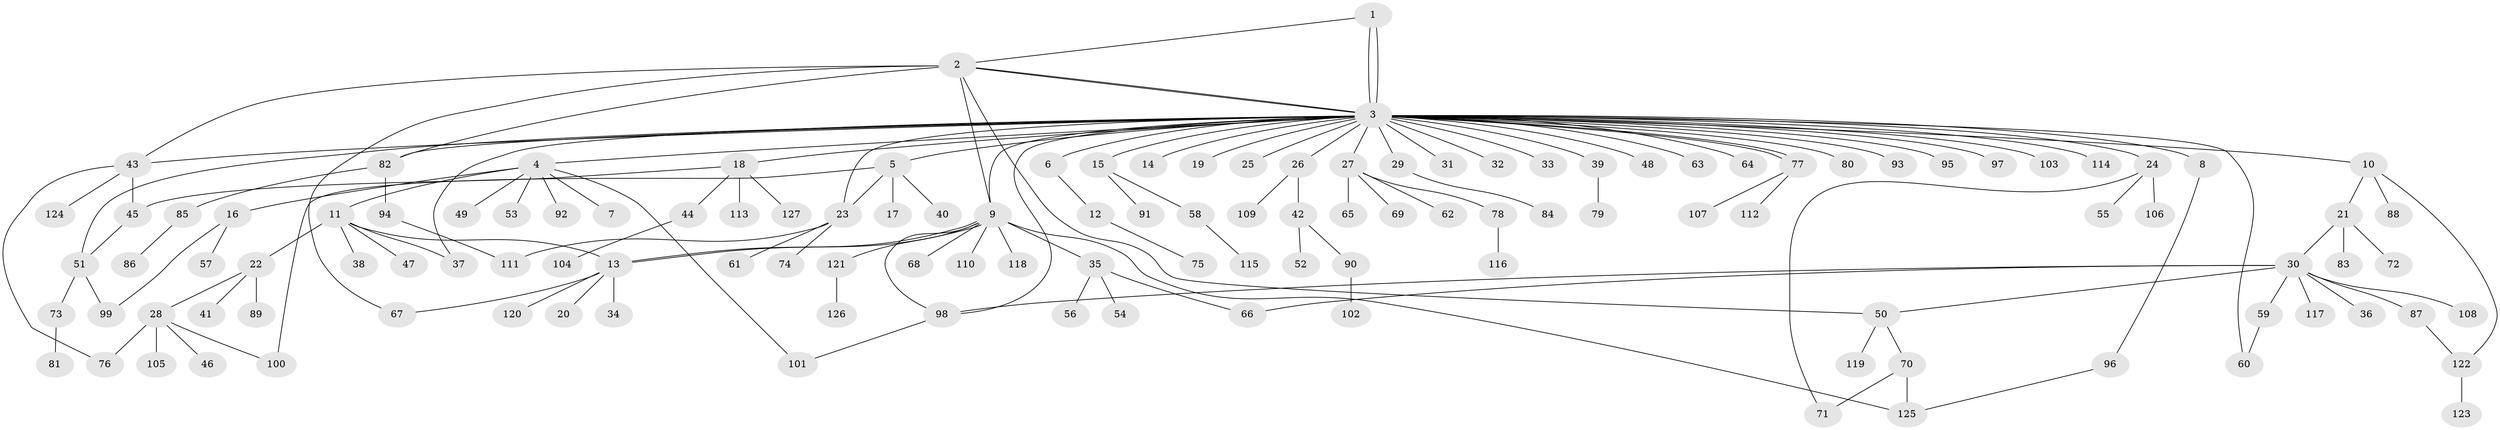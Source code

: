 // coarse degree distribution, {3: 0.13131313131313133, 15: 0.010101010101010102, 40: 0.010101010101010102, 12: 0.010101010101010102, 5: 0.04040404040404041, 1: 0.5757575757575758, 2: 0.15151515151515152, 4: 0.06060606060606061, 11: 0.010101010101010102}
// Generated by graph-tools (version 1.1) at 2025/52/02/27/25 19:52:00]
// undirected, 127 vertices, 154 edges
graph export_dot {
graph [start="1"]
  node [color=gray90,style=filled];
  1;
  2;
  3;
  4;
  5;
  6;
  7;
  8;
  9;
  10;
  11;
  12;
  13;
  14;
  15;
  16;
  17;
  18;
  19;
  20;
  21;
  22;
  23;
  24;
  25;
  26;
  27;
  28;
  29;
  30;
  31;
  32;
  33;
  34;
  35;
  36;
  37;
  38;
  39;
  40;
  41;
  42;
  43;
  44;
  45;
  46;
  47;
  48;
  49;
  50;
  51;
  52;
  53;
  54;
  55;
  56;
  57;
  58;
  59;
  60;
  61;
  62;
  63;
  64;
  65;
  66;
  67;
  68;
  69;
  70;
  71;
  72;
  73;
  74;
  75;
  76;
  77;
  78;
  79;
  80;
  81;
  82;
  83;
  84;
  85;
  86;
  87;
  88;
  89;
  90;
  91;
  92;
  93;
  94;
  95;
  96;
  97;
  98;
  99;
  100;
  101;
  102;
  103;
  104;
  105;
  106;
  107;
  108;
  109;
  110;
  111;
  112;
  113;
  114;
  115;
  116;
  117;
  118;
  119;
  120;
  121;
  122;
  123;
  124;
  125;
  126;
  127;
  1 -- 2;
  1 -- 3;
  1 -- 3;
  2 -- 3;
  2 -- 3;
  2 -- 9;
  2 -- 43;
  2 -- 50;
  2 -- 67;
  2 -- 82;
  3 -- 4;
  3 -- 5;
  3 -- 6;
  3 -- 8;
  3 -- 9;
  3 -- 10;
  3 -- 14;
  3 -- 15;
  3 -- 18;
  3 -- 19;
  3 -- 23;
  3 -- 24;
  3 -- 25;
  3 -- 26;
  3 -- 27;
  3 -- 29;
  3 -- 31;
  3 -- 32;
  3 -- 33;
  3 -- 37;
  3 -- 39;
  3 -- 43;
  3 -- 48;
  3 -- 51;
  3 -- 60;
  3 -- 63;
  3 -- 64;
  3 -- 77;
  3 -- 77;
  3 -- 80;
  3 -- 82;
  3 -- 93;
  3 -- 95;
  3 -- 97;
  3 -- 98;
  3 -- 103;
  3 -- 114;
  4 -- 7;
  4 -- 11;
  4 -- 16;
  4 -- 49;
  4 -- 53;
  4 -- 92;
  4 -- 101;
  5 -- 17;
  5 -- 23;
  5 -- 40;
  5 -- 100;
  6 -- 12;
  8 -- 96;
  9 -- 13;
  9 -- 13;
  9 -- 35;
  9 -- 68;
  9 -- 98;
  9 -- 110;
  9 -- 118;
  9 -- 121;
  9 -- 125;
  10 -- 21;
  10 -- 88;
  10 -- 122;
  11 -- 13;
  11 -- 22;
  11 -- 37;
  11 -- 38;
  11 -- 47;
  12 -- 75;
  13 -- 20;
  13 -- 34;
  13 -- 67;
  13 -- 120;
  15 -- 58;
  15 -- 91;
  16 -- 57;
  16 -- 99;
  18 -- 44;
  18 -- 45;
  18 -- 113;
  18 -- 127;
  21 -- 30;
  21 -- 72;
  21 -- 83;
  22 -- 28;
  22 -- 41;
  22 -- 89;
  23 -- 61;
  23 -- 74;
  23 -- 111;
  24 -- 55;
  24 -- 71;
  24 -- 106;
  26 -- 42;
  26 -- 109;
  27 -- 62;
  27 -- 65;
  27 -- 69;
  27 -- 78;
  28 -- 46;
  28 -- 76;
  28 -- 100;
  28 -- 105;
  29 -- 84;
  30 -- 36;
  30 -- 50;
  30 -- 59;
  30 -- 66;
  30 -- 87;
  30 -- 98;
  30 -- 108;
  30 -- 117;
  35 -- 54;
  35 -- 56;
  35 -- 66;
  39 -- 79;
  42 -- 52;
  42 -- 90;
  43 -- 45;
  43 -- 76;
  43 -- 124;
  44 -- 104;
  45 -- 51;
  50 -- 70;
  50 -- 119;
  51 -- 73;
  51 -- 99;
  58 -- 115;
  59 -- 60;
  70 -- 71;
  70 -- 125;
  73 -- 81;
  77 -- 107;
  77 -- 112;
  78 -- 116;
  82 -- 85;
  82 -- 94;
  85 -- 86;
  87 -- 122;
  90 -- 102;
  94 -- 111;
  96 -- 125;
  98 -- 101;
  121 -- 126;
  122 -- 123;
}
